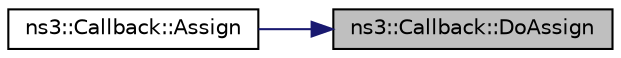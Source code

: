 digraph "ns3::Callback::DoAssign"
{
 // LATEX_PDF_SIZE
  edge [fontname="Helvetica",fontsize="10",labelfontname="Helvetica",labelfontsize="10"];
  node [fontname="Helvetica",fontsize="10",shape=record];
  rankdir="RL";
  Node1 [label="ns3::Callback::DoAssign",height=0.2,width=0.4,color="black", fillcolor="grey75", style="filled", fontcolor="black",tooltip="Adopt the other's implementation, if type compatible."];
  Node1 -> Node2 [dir="back",color="midnightblue",fontsize="10",style="solid",fontname="Helvetica"];
  Node2 [label="ns3::Callback::Assign",height=0.2,width=0.4,color="black", fillcolor="white", style="filled",URL="$classns3_1_1_callback.html#a246f8949a1392269d4c1a85c24b85f97",tooltip="Adopt the other's implementation, if type compatible."];
}
